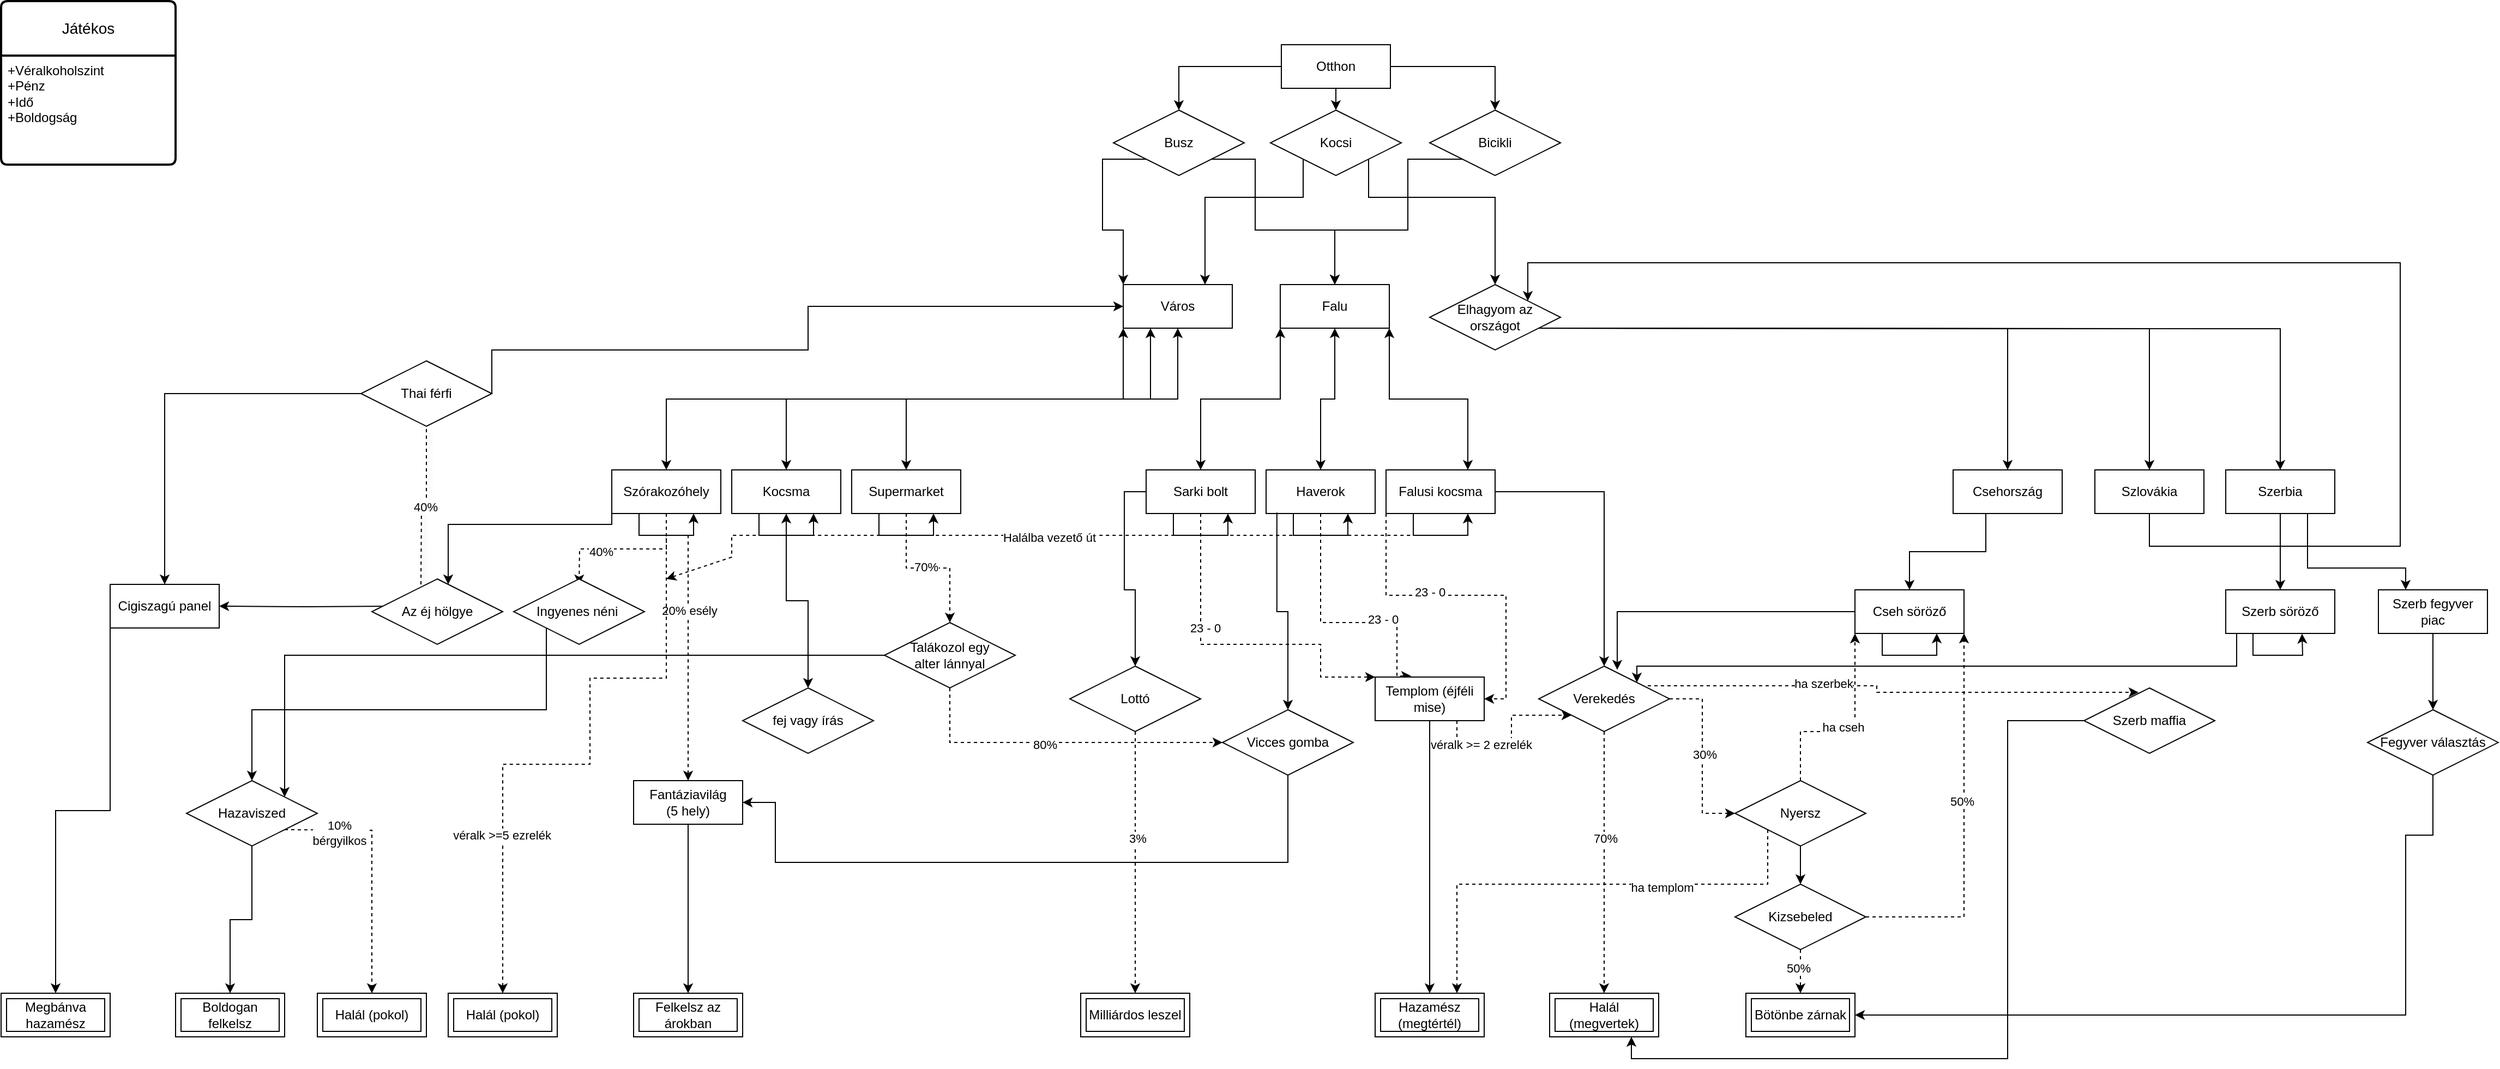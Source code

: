 <mxfile version="22.0.8" type="device">
  <diagram name="1 oldal" id="NKUjbfIIkNCAXG6hOmBV">
    <mxGraphModel dx="2261" dy="790" grid="1" gridSize="10" guides="1" tooltips="1" connect="1" arrows="1" fold="1" page="1" pageScale="1" pageWidth="827" pageHeight="1169" math="0" shadow="0">
      <root>
        <mxCell id="0" />
        <mxCell id="1" parent="0" />
        <mxCell id="3YcAJ76opa_9jH1ES2YX-13" style="edgeStyle=orthogonalEdgeStyle;rounded=0;orthogonalLoop=1;jettySize=auto;html=1;exitX=0;exitY=0.5;exitDx=0;exitDy=0;entryX=0.5;entryY=0;entryDx=0;entryDy=0;" parent="1" source="3YcAJ76opa_9jH1ES2YX-1" target="3YcAJ76opa_9jH1ES2YX-11" edge="1">
          <mxGeometry relative="1" as="geometry" />
        </mxCell>
        <mxCell id="3YcAJ76opa_9jH1ES2YX-14" style="edgeStyle=orthogonalEdgeStyle;rounded=0;orthogonalLoop=1;jettySize=auto;html=1;exitX=0.5;exitY=1;exitDx=0;exitDy=0;entryX=0.5;entryY=0;entryDx=0;entryDy=0;" parent="1" source="3YcAJ76opa_9jH1ES2YX-1" target="3YcAJ76opa_9jH1ES2YX-9" edge="1">
          <mxGeometry relative="1" as="geometry" />
        </mxCell>
        <mxCell id="3YcAJ76opa_9jH1ES2YX-15" style="edgeStyle=orthogonalEdgeStyle;rounded=0;orthogonalLoop=1;jettySize=auto;html=1;exitX=1;exitY=0.5;exitDx=0;exitDy=0;entryX=0.5;entryY=0;entryDx=0;entryDy=0;" parent="1" source="3YcAJ76opa_9jH1ES2YX-1" target="3YcAJ76opa_9jH1ES2YX-12" edge="1">
          <mxGeometry relative="1" as="geometry" />
        </mxCell>
        <mxCell id="3YcAJ76opa_9jH1ES2YX-1" value="Otthon" style="whiteSpace=wrap;html=1;align=center;" parent="1" vertex="1">
          <mxGeometry x="364" y="50" width="100" height="40" as="geometry" />
        </mxCell>
        <mxCell id="3YcAJ76opa_9jH1ES2YX-24" style="edgeStyle=orthogonalEdgeStyle;rounded=0;orthogonalLoop=1;jettySize=auto;html=1;exitX=0;exitY=1;exitDx=0;exitDy=0;entryX=0.5;entryY=0;entryDx=0;entryDy=0;startArrow=classic;startFill=1;" parent="1" source="3YcAJ76opa_9jH1ES2YX-5" target="3YcAJ76opa_9jH1ES2YX-23" edge="1">
          <mxGeometry relative="1" as="geometry" />
        </mxCell>
        <mxCell id="3YcAJ76opa_9jH1ES2YX-27" style="edgeStyle=orthogonalEdgeStyle;rounded=0;orthogonalLoop=1;jettySize=auto;html=1;exitX=0.25;exitY=1;exitDx=0;exitDy=0;entryX=0.5;entryY=0;entryDx=0;entryDy=0;startArrow=classic;startFill=1;" parent="1" source="3YcAJ76opa_9jH1ES2YX-5" target="3YcAJ76opa_9jH1ES2YX-25" edge="1">
          <mxGeometry relative="1" as="geometry" />
        </mxCell>
        <mxCell id="3YcAJ76opa_9jH1ES2YX-29" style="edgeStyle=orthogonalEdgeStyle;rounded=0;orthogonalLoop=1;jettySize=auto;html=1;exitX=0.5;exitY=1;exitDx=0;exitDy=0;entryX=0.5;entryY=0;entryDx=0;entryDy=0;startArrow=classic;startFill=1;" parent="1" source="3YcAJ76opa_9jH1ES2YX-5" target="3YcAJ76opa_9jH1ES2YX-28" edge="1">
          <mxGeometry relative="1" as="geometry" />
        </mxCell>
        <mxCell id="3YcAJ76opa_9jH1ES2YX-5" value="Város" style="whiteSpace=wrap;html=1;align=center;" parent="1" vertex="1">
          <mxGeometry x="219" y="270" width="100" height="40" as="geometry" />
        </mxCell>
        <mxCell id="3YcAJ76opa_9jH1ES2YX-33" style="edgeStyle=orthogonalEdgeStyle;rounded=0;orthogonalLoop=1;jettySize=auto;html=1;exitX=0;exitY=1;exitDx=0;exitDy=0;entryX=0.5;entryY=0;entryDx=0;entryDy=0;startArrow=classic;startFill=1;" parent="1" source="3YcAJ76opa_9jH1ES2YX-6" target="3YcAJ76opa_9jH1ES2YX-32" edge="1">
          <mxGeometry relative="1" as="geometry" />
        </mxCell>
        <mxCell id="3YcAJ76opa_9jH1ES2YX-49" style="edgeStyle=orthogonalEdgeStyle;rounded=0;orthogonalLoop=1;jettySize=auto;html=1;exitX=0.5;exitY=1;exitDx=0;exitDy=0;entryX=0.5;entryY=0;entryDx=0;entryDy=0;startArrow=classic;startFill=1;" parent="1" source="3YcAJ76opa_9jH1ES2YX-6" target="3YcAJ76opa_9jH1ES2YX-34" edge="1">
          <mxGeometry relative="1" as="geometry" />
        </mxCell>
        <mxCell id="3YcAJ76opa_9jH1ES2YX-52" style="edgeStyle=orthogonalEdgeStyle;rounded=0;orthogonalLoop=1;jettySize=auto;html=1;exitX=1;exitY=1;exitDx=0;exitDy=0;entryX=0.75;entryY=0;entryDx=0;entryDy=0;startArrow=classic;startFill=1;" parent="1" source="3YcAJ76opa_9jH1ES2YX-6" target="3YcAJ76opa_9jH1ES2YX-36" edge="1">
          <mxGeometry relative="1" as="geometry" />
        </mxCell>
        <mxCell id="3YcAJ76opa_9jH1ES2YX-6" value="Falu" style="whiteSpace=wrap;html=1;align=center;" parent="1" vertex="1">
          <mxGeometry x="363" y="270" width="100" height="40" as="geometry" />
        </mxCell>
        <mxCell id="3YcAJ76opa_9jH1ES2YX-46" style="edgeStyle=orthogonalEdgeStyle;rounded=0;orthogonalLoop=1;jettySize=auto;html=1;exitX=1;exitY=1;exitDx=0;exitDy=0;entryX=0.5;entryY=0;entryDx=0;entryDy=0;" parent="1" target="3YcAJ76opa_9jH1ES2YX-45" edge="1">
          <mxGeometry relative="1" as="geometry">
            <mxPoint x="610" y="310" as="sourcePoint" />
          </mxGeometry>
        </mxCell>
        <mxCell id="3YcAJ76opa_9jH1ES2YX-47" style="edgeStyle=orthogonalEdgeStyle;rounded=0;orthogonalLoop=1;jettySize=auto;html=1;exitX=0.75;exitY=1;exitDx=0;exitDy=0;entryX=0.5;entryY=0;entryDx=0;entryDy=0;" parent="1" target="3YcAJ76opa_9jH1ES2YX-44" edge="1">
          <mxGeometry relative="1" as="geometry">
            <mxPoint x="585" y="310" as="sourcePoint" />
          </mxGeometry>
        </mxCell>
        <mxCell id="3YcAJ76opa_9jH1ES2YX-48" style="edgeStyle=orthogonalEdgeStyle;rounded=0;orthogonalLoop=1;jettySize=auto;html=1;exitX=0.5;exitY=1;exitDx=0;exitDy=0;entryX=0.5;entryY=0;entryDx=0;entryDy=0;" parent="1" target="3YcAJ76opa_9jH1ES2YX-43" edge="1">
          <mxGeometry relative="1" as="geometry">
            <mxPoint x="560" y="310" as="sourcePoint" />
          </mxGeometry>
        </mxCell>
        <mxCell id="3YcAJ76opa_9jH1ES2YX-17" style="edgeStyle=orthogonalEdgeStyle;rounded=0;orthogonalLoop=1;jettySize=auto;html=1;exitX=1;exitY=1;exitDx=0;exitDy=0;entryX=0.5;entryY=0;entryDx=0;entryDy=0;" parent="1" source="3YcAJ76opa_9jH1ES2YX-9" edge="1">
          <mxGeometry relative="1" as="geometry">
            <mxPoint x="560" y="270" as="targetPoint" />
            <Array as="points">
              <mxPoint x="444" y="190" />
              <mxPoint x="560" y="190" />
            </Array>
          </mxGeometry>
        </mxCell>
        <mxCell id="3YcAJ76opa_9jH1ES2YX-21" style="edgeStyle=orthogonalEdgeStyle;rounded=0;orthogonalLoop=1;jettySize=auto;html=1;exitX=0;exitY=1;exitDx=0;exitDy=0;entryX=0.75;entryY=0;entryDx=0;entryDy=0;" parent="1" source="3YcAJ76opa_9jH1ES2YX-9" target="3YcAJ76opa_9jH1ES2YX-5" edge="1">
          <mxGeometry relative="1" as="geometry">
            <Array as="points">
              <mxPoint x="384" y="190" />
              <mxPoint x="294" y="190" />
            </Array>
          </mxGeometry>
        </mxCell>
        <mxCell id="3YcAJ76opa_9jH1ES2YX-9" value="Kocsi" style="shape=rhombus;perimeter=rhombusPerimeter;whiteSpace=wrap;html=1;align=center;" parent="1" vertex="1">
          <mxGeometry x="354" y="110" width="120" height="60" as="geometry" />
        </mxCell>
        <mxCell id="3YcAJ76opa_9jH1ES2YX-19" style="edgeStyle=orthogonalEdgeStyle;rounded=0;orthogonalLoop=1;jettySize=auto;html=1;exitX=1;exitY=1;exitDx=0;exitDy=0;entryX=0.5;entryY=0;entryDx=0;entryDy=0;" parent="1" source="3YcAJ76opa_9jH1ES2YX-11" target="3YcAJ76opa_9jH1ES2YX-6" edge="1">
          <mxGeometry relative="1" as="geometry">
            <Array as="points">
              <mxPoint x="340" y="155" />
              <mxPoint x="340" y="220" />
              <mxPoint x="413" y="220" />
            </Array>
          </mxGeometry>
        </mxCell>
        <mxCell id="3YcAJ76opa_9jH1ES2YX-22" style="edgeStyle=orthogonalEdgeStyle;rounded=0;orthogonalLoop=1;jettySize=auto;html=1;exitX=0;exitY=1;exitDx=0;exitDy=0;entryX=0;entryY=0;entryDx=0;entryDy=0;" parent="1" source="3YcAJ76opa_9jH1ES2YX-11" target="3YcAJ76opa_9jH1ES2YX-5" edge="1">
          <mxGeometry relative="1" as="geometry">
            <Array as="points">
              <mxPoint x="200" y="155" />
              <mxPoint x="200" y="220" />
              <mxPoint x="219" y="220" />
            </Array>
          </mxGeometry>
        </mxCell>
        <mxCell id="3YcAJ76opa_9jH1ES2YX-11" value="Busz" style="shape=rhombus;perimeter=rhombusPerimeter;whiteSpace=wrap;html=1;align=center;" parent="1" vertex="1">
          <mxGeometry x="210" y="110" width="120" height="60" as="geometry" />
        </mxCell>
        <mxCell id="3YcAJ76opa_9jH1ES2YX-20" style="edgeStyle=orthogonalEdgeStyle;rounded=0;orthogonalLoop=1;jettySize=auto;html=1;exitX=0;exitY=1;exitDx=0;exitDy=0;entryX=0.5;entryY=0;entryDx=0;entryDy=0;" parent="1" source="3YcAJ76opa_9jH1ES2YX-12" target="3YcAJ76opa_9jH1ES2YX-6" edge="1">
          <mxGeometry relative="1" as="geometry">
            <Array as="points">
              <mxPoint x="480" y="155" />
              <mxPoint x="480" y="220" />
              <mxPoint x="413" y="220" />
            </Array>
          </mxGeometry>
        </mxCell>
        <mxCell id="3YcAJ76opa_9jH1ES2YX-12" value="Bicikli" style="shape=rhombus;perimeter=rhombusPerimeter;whiteSpace=wrap;html=1;align=center;" parent="1" vertex="1">
          <mxGeometry x="500" y="110" width="120" height="60" as="geometry" />
        </mxCell>
        <mxCell id="3YcAJ76opa_9jH1ES2YX-58" style="edgeStyle=orthogonalEdgeStyle;rounded=0;orthogonalLoop=1;jettySize=auto;html=1;exitX=0;exitY=1;exitDx=0;exitDy=0;entryX=0.5;entryY=0;entryDx=0;entryDy=0;" parent="1" source="3YcAJ76opa_9jH1ES2YX-23" edge="1">
          <mxGeometry relative="1" as="geometry">
            <mxPoint x="-400" y="545" as="targetPoint" />
            <Array as="points">
              <mxPoint x="-250" y="490" />
              <mxPoint x="-400" y="490" />
            </Array>
          </mxGeometry>
        </mxCell>
        <mxCell id="3YcAJ76opa_9jH1ES2YX-59" style="edgeStyle=orthogonalEdgeStyle;rounded=0;orthogonalLoop=1;jettySize=auto;html=1;exitX=0.5;exitY=1;exitDx=0;exitDy=0;entryX=0.5;entryY=0;entryDx=0;entryDy=0;dashed=1;" parent="1" source="3YcAJ76opa_9jH1ES2YX-23" edge="1">
          <mxGeometry relative="1" as="geometry">
            <mxPoint x="-280.0" y="545" as="targetPoint" />
          </mxGeometry>
        </mxCell>
        <mxCell id="3YcAJ76opa_9jH1ES2YX-119" value="40%" style="edgeLabel;html=1;align=center;verticalAlign=middle;resizable=0;points=[];" parent="3YcAJ76opa_9jH1ES2YX-59" vertex="1" connectable="0">
          <mxGeometry x="0.287" y="2" relative="1" as="geometry">
            <mxPoint as="offset" />
          </mxGeometry>
        </mxCell>
        <mxCell id="3YcAJ76opa_9jH1ES2YX-23" value="Szórakozóhely" style="whiteSpace=wrap;html=1;align=center;gradientColor=none;perimeterSpacing=0;glass=0;" parent="1" vertex="1">
          <mxGeometry x="-250" y="440" width="100" height="40" as="geometry" />
        </mxCell>
        <mxCell id="3YcAJ76opa_9jH1ES2YX-137" style="edgeStyle=orthogonalEdgeStyle;rounded=0;orthogonalLoop=1;jettySize=auto;html=1;exitX=0.5;exitY=1;exitDx=0;exitDy=0;entryX=0.5;entryY=0;entryDx=0;entryDy=0;startArrow=classic;startFill=1;" parent="1" source="3YcAJ76opa_9jH1ES2YX-25" target="3YcAJ76opa_9jH1ES2YX-136" edge="1">
          <mxGeometry relative="1" as="geometry" />
        </mxCell>
        <mxCell id="3YcAJ76opa_9jH1ES2YX-25" value="Kocsma" style="whiteSpace=wrap;html=1;align=center;" parent="1" vertex="1">
          <mxGeometry x="-140" y="440" width="100" height="40" as="geometry" />
        </mxCell>
        <mxCell id="3YcAJ76opa_9jH1ES2YX-132" style="edgeStyle=orthogonalEdgeStyle;rounded=0;orthogonalLoop=1;jettySize=auto;html=1;exitX=0.5;exitY=1;exitDx=0;exitDy=0;entryX=0.5;entryY=0;entryDx=0;entryDy=0;dashed=1;" parent="1" source="3YcAJ76opa_9jH1ES2YX-28" target="3YcAJ76opa_9jH1ES2YX-130" edge="1">
          <mxGeometry relative="1" as="geometry" />
        </mxCell>
        <mxCell id="3YcAJ76opa_9jH1ES2YX-133" value="70%" style="edgeLabel;html=1;align=center;verticalAlign=middle;resizable=0;points=[];" parent="3YcAJ76opa_9jH1ES2YX-132" vertex="1" connectable="0">
          <mxGeometry x="-0.036" y="1" relative="1" as="geometry">
            <mxPoint as="offset" />
          </mxGeometry>
        </mxCell>
        <mxCell id="3YcAJ76opa_9jH1ES2YX-28" value="Supermarket" style="whiteSpace=wrap;html=1;align=center;" parent="1" vertex="1">
          <mxGeometry x="-30" y="440" width="100" height="40" as="geometry" />
        </mxCell>
        <mxCell id="3YcAJ76opa_9jH1ES2YX-82" style="edgeStyle=orthogonalEdgeStyle;rounded=0;orthogonalLoop=1;jettySize=auto;html=1;exitX=0.5;exitY=1;exitDx=0;exitDy=0;entryX=0;entryY=0;entryDx=0;entryDy=0;dashed=1;" parent="1" source="3YcAJ76opa_9jH1ES2YX-32" target="3YcAJ76opa_9jH1ES2YX-81" edge="1">
          <mxGeometry relative="1" as="geometry">
            <Array as="points">
              <mxPoint x="290" y="600" />
              <mxPoint x="400" y="600" />
            </Array>
          </mxGeometry>
        </mxCell>
        <mxCell id="3YcAJ76opa_9jH1ES2YX-85" value="23 - 0" style="edgeLabel;html=1;align=center;verticalAlign=middle;resizable=0;points=[];" parent="3YcAJ76opa_9jH1ES2YX-82" vertex="1" connectable="0">
          <mxGeometry x="-0.321" y="4" relative="1" as="geometry">
            <mxPoint as="offset" />
          </mxGeometry>
        </mxCell>
        <mxCell id="3YcAJ76opa_9jH1ES2YX-141" style="edgeStyle=orthogonalEdgeStyle;rounded=0;orthogonalLoop=1;jettySize=auto;html=1;entryX=0.5;entryY=0;entryDx=0;entryDy=0;" parent="1" source="3YcAJ76opa_9jH1ES2YX-32" target="3YcAJ76opa_9jH1ES2YX-140" edge="1">
          <mxGeometry relative="1" as="geometry">
            <mxPoint x="230" y="640" as="targetPoint" />
            <Array as="points">
              <mxPoint x="220" y="460" />
              <mxPoint x="220" y="550" />
              <mxPoint x="230" y="550" />
            </Array>
          </mxGeometry>
        </mxCell>
        <mxCell id="3YcAJ76opa_9jH1ES2YX-32" value="Sarki bolt" style="whiteSpace=wrap;html=1;align=center;" parent="1" vertex="1">
          <mxGeometry x="240" y="440" width="100" height="40" as="geometry" />
        </mxCell>
        <mxCell id="3YcAJ76opa_9jH1ES2YX-83" style="edgeStyle=orthogonalEdgeStyle;rounded=0;orthogonalLoop=1;jettySize=auto;html=1;exitX=0.5;exitY=1;exitDx=0;exitDy=0;entryX=0.33;entryY=-0.025;entryDx=0;entryDy=0;dashed=1;entryPerimeter=0;" parent="1" source="3YcAJ76opa_9jH1ES2YX-34" target="3YcAJ76opa_9jH1ES2YX-81" edge="1">
          <mxGeometry relative="1" as="geometry">
            <Array as="points">
              <mxPoint x="400" y="580" />
              <mxPoint x="470" y="580" />
              <mxPoint x="470" y="629" />
            </Array>
          </mxGeometry>
        </mxCell>
        <mxCell id="3YcAJ76opa_9jH1ES2YX-86" value="23 - 0" style="edgeLabel;html=1;align=center;verticalAlign=middle;resizable=0;points=[];" parent="3YcAJ76opa_9jH1ES2YX-83" vertex="1" connectable="0">
          <mxGeometry x="0.354" y="3" relative="1" as="geometry">
            <mxPoint as="offset" />
          </mxGeometry>
        </mxCell>
        <mxCell id="3YcAJ76opa_9jH1ES2YX-34" value="Haverok" style="whiteSpace=wrap;html=1;align=center;" parent="1" vertex="1">
          <mxGeometry x="350" y="440" width="100" height="40" as="geometry" />
        </mxCell>
        <mxCell id="3YcAJ76opa_9jH1ES2YX-84" style="edgeStyle=orthogonalEdgeStyle;rounded=0;orthogonalLoop=1;jettySize=auto;html=1;exitX=0;exitY=1;exitDx=0;exitDy=0;entryX=1;entryY=0.5;entryDx=0;entryDy=0;dashed=1;" parent="1" source="3YcAJ76opa_9jH1ES2YX-36" target="3YcAJ76opa_9jH1ES2YX-81" edge="1">
          <mxGeometry relative="1" as="geometry" />
        </mxCell>
        <mxCell id="3YcAJ76opa_9jH1ES2YX-87" value="23 - 0" style="edgeLabel;html=1;align=center;verticalAlign=middle;resizable=0;points=[];" parent="3YcAJ76opa_9jH1ES2YX-84" vertex="1" connectable="0">
          <mxGeometry x="-0.234" y="3" relative="1" as="geometry">
            <mxPoint as="offset" />
          </mxGeometry>
        </mxCell>
        <mxCell id="3YcAJ76opa_9jH1ES2YX-146" style="edgeStyle=orthogonalEdgeStyle;rounded=0;orthogonalLoop=1;jettySize=auto;html=1;exitX=1;exitY=0.5;exitDx=0;exitDy=0;entryX=0.5;entryY=0;entryDx=0;entryDy=0;" parent="1" source="3YcAJ76opa_9jH1ES2YX-36" target="3YcAJ76opa_9jH1ES2YX-145" edge="1">
          <mxGeometry relative="1" as="geometry" />
        </mxCell>
        <mxCell id="3YcAJ76opa_9jH1ES2YX-36" value="Falusi kocsma" style="whiteSpace=wrap;html=1;align=center;" parent="1" vertex="1">
          <mxGeometry x="460" y="440" width="100" height="40" as="geometry" />
        </mxCell>
        <mxCell id="3YcAJ76opa_9jH1ES2YX-164" style="edgeStyle=orthogonalEdgeStyle;rounded=0;orthogonalLoop=1;jettySize=auto;html=1;entryX=0.5;entryY=0;entryDx=0;entryDy=0;startArrow=none;startFill=0;" parent="1" source="3YcAJ76opa_9jH1ES2YX-43" target="3YcAJ76opa_9jH1ES2YX-162" edge="1">
          <mxGeometry relative="1" as="geometry">
            <Array as="points">
              <mxPoint x="1010" y="515" />
              <mxPoint x="940" y="515" />
            </Array>
          </mxGeometry>
        </mxCell>
        <mxCell id="3YcAJ76opa_9jH1ES2YX-43" value="Csehország" style="whiteSpace=wrap;html=1;align=center;" parent="1" vertex="1">
          <mxGeometry x="980" y="440" width="100" height="40" as="geometry" />
        </mxCell>
        <mxCell id="cASwnKAZ-W6fKyCNoYo4-20" style="edgeStyle=orthogonalEdgeStyle;rounded=0;orthogonalLoop=1;jettySize=auto;html=1;entryX=1;entryY=0;entryDx=0;entryDy=0;exitX=0.5;exitY=1;exitDx=0;exitDy=0;" parent="1" source="3YcAJ76opa_9jH1ES2YX-44" target="3YcAJ76opa_9jH1ES2YX-159" edge="1">
          <mxGeometry relative="1" as="geometry">
            <Array as="points">
              <mxPoint x="1160" y="510" />
              <mxPoint x="1390" y="510" />
              <mxPoint x="1390" y="250" />
              <mxPoint x="590" y="250" />
            </Array>
          </mxGeometry>
        </mxCell>
        <mxCell id="3YcAJ76opa_9jH1ES2YX-44" value="Szlovákia" style="whiteSpace=wrap;html=1;align=center;" parent="1" vertex="1">
          <mxGeometry x="1110" y="440" width="100" height="40" as="geometry" />
        </mxCell>
        <mxCell id="cASwnKAZ-W6fKyCNoYo4-22" style="edgeStyle=orthogonalEdgeStyle;rounded=0;orthogonalLoop=1;jettySize=auto;html=1;entryX=0.5;entryY=0;entryDx=0;entryDy=0;" parent="1" source="3YcAJ76opa_9jH1ES2YX-45" target="cASwnKAZ-W6fKyCNoYo4-21" edge="1">
          <mxGeometry relative="1" as="geometry" />
        </mxCell>
        <mxCell id="cASwnKAZ-W6fKyCNoYo4-32" style="edgeStyle=orthogonalEdgeStyle;rounded=0;orthogonalLoop=1;jettySize=auto;html=1;exitX=0.75;exitY=1;exitDx=0;exitDy=0;entryX=0.25;entryY=0;entryDx=0;entryDy=0;" parent="1" source="3YcAJ76opa_9jH1ES2YX-45" target="cASwnKAZ-W6fKyCNoYo4-30" edge="1">
          <mxGeometry relative="1" as="geometry">
            <Array as="points">
              <mxPoint x="1305" y="530" />
              <mxPoint x="1395" y="530" />
            </Array>
          </mxGeometry>
        </mxCell>
        <mxCell id="3YcAJ76opa_9jH1ES2YX-45" value="Szerbia" style="whiteSpace=wrap;html=1;align=center;" parent="1" vertex="1">
          <mxGeometry x="1230" y="440" width="100" height="40" as="geometry" />
        </mxCell>
        <mxCell id="3YcAJ76opa_9jH1ES2YX-99" style="edgeStyle=orthogonalEdgeStyle;rounded=0;orthogonalLoop=1;jettySize=auto;html=1;exitX=0;exitY=0.5;exitDx=0;exitDy=0;entryX=1;entryY=0.5;entryDx=0;entryDy=0;" parent="1" target="3YcAJ76opa_9jH1ES2YX-98" edge="1">
          <mxGeometry relative="1" as="geometry">
            <mxPoint x="-450.0" y="565" as="sourcePoint" />
          </mxGeometry>
        </mxCell>
        <mxCell id="3YcAJ76opa_9jH1ES2YX-104" style="edgeStyle=orthogonalEdgeStyle;rounded=0;orthogonalLoop=1;jettySize=auto;html=1;exitX=0.25;exitY=0;exitDx=0;exitDy=0;endArrow=none;endFill=0;shadow=1;dashed=1;entryX=0.5;entryY=1;entryDx=0;entryDy=0;" parent="1" target="3YcAJ76opa_9jH1ES2YX-109" edge="1">
          <mxGeometry relative="1" as="geometry">
            <mxPoint x="-422.0" y="402" as="targetPoint" />
            <mxPoint x="-425.0" y="545" as="sourcePoint" />
          </mxGeometry>
        </mxCell>
        <mxCell id="3YcAJ76opa_9jH1ES2YX-105" value="40%" style="edgeLabel;html=1;align=center;verticalAlign=middle;resizable=0;points=[];" parent="3YcAJ76opa_9jH1ES2YX-104" vertex="1" connectable="0">
          <mxGeometry x="-0.018" y="-2" relative="1" as="geometry">
            <mxPoint x="2" y="-1" as="offset" />
          </mxGeometry>
        </mxCell>
        <mxCell id="3YcAJ76opa_9jH1ES2YX-116" style="edgeStyle=orthogonalEdgeStyle;rounded=0;orthogonalLoop=1;jettySize=auto;html=1;exitX=0;exitY=1;exitDx=0;exitDy=0;entryX=0.5;entryY=0;entryDx=0;entryDy=0;" parent="1" source="3YcAJ76opa_9jH1ES2YX-161" target="3YcAJ76opa_9jH1ES2YX-115" edge="1">
          <mxGeometry relative="1" as="geometry">
            <mxPoint x="-280.0" y="585" as="sourcePoint" />
            <Array as="points">
              <mxPoint x="-310" y="660" />
              <mxPoint x="-580" y="660" />
            </Array>
          </mxGeometry>
        </mxCell>
        <mxCell id="3YcAJ76opa_9jH1ES2YX-63" style="edgeStyle=orthogonalEdgeStyle;rounded=0;orthogonalLoop=1;jettySize=auto;html=1;exitX=0.25;exitY=1;exitDx=0;exitDy=0;entryX=0.75;entryY=1;entryDx=0;entryDy=0;" parent="1" source="3YcAJ76opa_9jH1ES2YX-23" target="3YcAJ76opa_9jH1ES2YX-23" edge="1">
          <mxGeometry relative="1" as="geometry">
            <Array as="points">
              <mxPoint x="-225" y="500" />
              <mxPoint x="-175" y="500" />
            </Array>
          </mxGeometry>
        </mxCell>
        <mxCell id="3YcAJ76opa_9jH1ES2YX-64" style="edgeStyle=orthogonalEdgeStyle;rounded=0;orthogonalLoop=1;jettySize=auto;html=1;exitX=0.25;exitY=1;exitDx=0;exitDy=0;entryX=0.75;entryY=1;entryDx=0;entryDy=0;" parent="1" source="3YcAJ76opa_9jH1ES2YX-25" target="3YcAJ76opa_9jH1ES2YX-25" edge="1">
          <mxGeometry relative="1" as="geometry" />
        </mxCell>
        <mxCell id="3YcAJ76opa_9jH1ES2YX-65" style="edgeStyle=orthogonalEdgeStyle;rounded=0;orthogonalLoop=1;jettySize=auto;html=1;exitX=0.25;exitY=1;exitDx=0;exitDy=0;entryX=0.75;entryY=1;entryDx=0;entryDy=0;" parent="1" source="3YcAJ76opa_9jH1ES2YX-28" target="3YcAJ76opa_9jH1ES2YX-28" edge="1">
          <mxGeometry relative="1" as="geometry" />
        </mxCell>
        <mxCell id="3YcAJ76opa_9jH1ES2YX-66" style="edgeStyle=orthogonalEdgeStyle;rounded=0;orthogonalLoop=1;jettySize=auto;html=1;exitX=0.25;exitY=1;exitDx=0;exitDy=0;entryX=0.75;entryY=1;entryDx=0;entryDy=0;" parent="1" source="3YcAJ76opa_9jH1ES2YX-32" target="3YcAJ76opa_9jH1ES2YX-32" edge="1">
          <mxGeometry relative="1" as="geometry" />
        </mxCell>
        <mxCell id="3YcAJ76opa_9jH1ES2YX-67" style="edgeStyle=orthogonalEdgeStyle;rounded=0;orthogonalLoop=1;jettySize=auto;html=1;exitX=0.25;exitY=1;exitDx=0;exitDy=0;entryX=0.75;entryY=1;entryDx=0;entryDy=0;" parent="1" source="3YcAJ76opa_9jH1ES2YX-34" target="3YcAJ76opa_9jH1ES2YX-34" edge="1">
          <mxGeometry relative="1" as="geometry" />
        </mxCell>
        <mxCell id="3YcAJ76opa_9jH1ES2YX-68" style="edgeStyle=orthogonalEdgeStyle;rounded=0;orthogonalLoop=1;jettySize=auto;html=1;exitX=0.25;exitY=1;exitDx=0;exitDy=0;entryX=0.75;entryY=1;entryDx=0;entryDy=0;" parent="1" source="3YcAJ76opa_9jH1ES2YX-36" target="3YcAJ76opa_9jH1ES2YX-36" edge="1">
          <mxGeometry relative="1" as="geometry" />
        </mxCell>
        <mxCell id="3YcAJ76opa_9jH1ES2YX-72" style="edgeStyle=orthogonalEdgeStyle;rounded=0;orthogonalLoop=1;jettySize=auto;html=1;exitX=0.5;exitY=1;exitDx=0;exitDy=0;entryX=0.5;entryY=0;entryDx=0;entryDy=0;" parent="1" source="3YcAJ76opa_9jH1ES2YX-71" target="3YcAJ76opa_9jH1ES2YX-90" edge="1">
          <mxGeometry relative="1" as="geometry">
            <mxPoint x="-180.0" y="920" as="targetPoint" />
          </mxGeometry>
        </mxCell>
        <mxCell id="3YcAJ76opa_9jH1ES2YX-75" style="edgeStyle=orthogonalEdgeStyle;rounded=0;orthogonalLoop=1;jettySize=auto;html=1;startArrow=classic;startFill=1;endArrow=none;endFill=0;dashed=1;" parent="1" source="3YcAJ76opa_9jH1ES2YX-71" edge="1">
          <mxGeometry relative="1" as="geometry">
            <mxPoint x="-180.0" y="500" as="targetPoint" />
          </mxGeometry>
        </mxCell>
        <mxCell id="3YcAJ76opa_9jH1ES2YX-76" value="20% esély" style="edgeLabel;html=1;align=center;verticalAlign=middle;resizable=0;points=[];" parent="3YcAJ76opa_9jH1ES2YX-75" vertex="1" connectable="0">
          <mxGeometry x="0.391" relative="1" as="geometry">
            <mxPoint as="offset" />
          </mxGeometry>
        </mxCell>
        <mxCell id="3YcAJ76opa_9jH1ES2YX-71" value="Fantáziavilág &lt;br&gt;(5 hely)" style="whiteSpace=wrap;html=1;align=center;" parent="1" vertex="1">
          <mxGeometry x="-230" y="725" width="100" height="40" as="geometry" />
        </mxCell>
        <mxCell id="3YcAJ76opa_9jH1ES2YX-78" style="edgeStyle=orthogonalEdgeStyle;rounded=0;orthogonalLoop=1;jettySize=auto;html=1;endArrow=none;endFill=0;startArrow=classic;startFill=1;dashed=1;exitX=0.5;exitY=0;exitDx=0;exitDy=0;" parent="1" source="3YcAJ76opa_9jH1ES2YX-91" edge="1">
          <mxGeometry relative="1" as="geometry">
            <mxPoint x="-220.0" y="500" as="targetPoint" />
            <mxPoint x="-430" y="760" as="sourcePoint" />
            <Array as="points">
              <mxPoint x="-350" y="710" />
              <mxPoint x="-270" y="710" />
              <mxPoint x="-270" y="631" />
              <mxPoint x="-200" y="631" />
              <mxPoint x="-200" y="500" />
            </Array>
          </mxGeometry>
        </mxCell>
        <mxCell id="3YcAJ76opa_9jH1ES2YX-79" value="véralk &amp;gt;=5 ezrelék&lt;br&gt;" style="edgeLabel;html=1;align=center;verticalAlign=middle;resizable=0;points=[];" parent="3YcAJ76opa_9jH1ES2YX-78" vertex="1" connectable="0">
          <mxGeometry x="-0.508" y="1" relative="1" as="geometry">
            <mxPoint as="offset" />
          </mxGeometry>
        </mxCell>
        <mxCell id="3YcAJ76opa_9jH1ES2YX-80" value="" style="endArrow=none;html=1;rounded=0;dashed=1;endFill=0;startArrow=classic;startFill=1;" parent="1" edge="1">
          <mxGeometry relative="1" as="geometry">
            <mxPoint x="-200" y="540" as="sourcePoint" />
            <mxPoint x="530" y="500" as="targetPoint" />
            <Array as="points">
              <mxPoint x="-140" y="520" />
              <mxPoint x="-140" y="500" />
            </Array>
          </mxGeometry>
        </mxCell>
        <mxCell id="3YcAJ76opa_9jH1ES2YX-88" value="Halálba vezető út" style="edgeLabel;html=1;align=center;verticalAlign=middle;resizable=0;points=[];" parent="3YcAJ76opa_9jH1ES2YX-80" vertex="1" connectable="0">
          <mxGeometry x="-0.007" y="-2" relative="1" as="geometry">
            <mxPoint as="offset" />
          </mxGeometry>
        </mxCell>
        <mxCell id="3YcAJ76opa_9jH1ES2YX-94" style="edgeStyle=orthogonalEdgeStyle;rounded=0;orthogonalLoop=1;jettySize=auto;html=1;exitX=0.5;exitY=1;exitDx=0;exitDy=0;entryX=0.5;entryY=0;entryDx=0;entryDy=0;" parent="1" source="3YcAJ76opa_9jH1ES2YX-81" target="3YcAJ76opa_9jH1ES2YX-93" edge="1">
          <mxGeometry relative="1" as="geometry" />
        </mxCell>
        <mxCell id="3YcAJ76opa_9jH1ES2YX-150" style="edgeStyle=orthogonalEdgeStyle;rounded=0;orthogonalLoop=1;jettySize=auto;html=1;exitX=0.75;exitY=1;exitDx=0;exitDy=0;entryX=0;entryY=1;entryDx=0;entryDy=0;dashed=1;" parent="1" source="3YcAJ76opa_9jH1ES2YX-81" target="3YcAJ76opa_9jH1ES2YX-145" edge="1">
          <mxGeometry relative="1" as="geometry" />
        </mxCell>
        <mxCell id="3YcAJ76opa_9jH1ES2YX-152" value="véralk &amp;gt;= 2 ezrelék" style="edgeLabel;html=1;align=center;verticalAlign=middle;resizable=0;points=[];" parent="3YcAJ76opa_9jH1ES2YX-150" vertex="1" connectable="0">
          <mxGeometry x="-0.439" y="-2" relative="1" as="geometry">
            <mxPoint as="offset" />
          </mxGeometry>
        </mxCell>
        <mxCell id="3YcAJ76opa_9jH1ES2YX-81" value="Templom (éjféli mise)" style="whiteSpace=wrap;html=1;align=center;" parent="1" vertex="1">
          <mxGeometry x="450" y="630" width="100" height="40" as="geometry" />
        </mxCell>
        <mxCell id="3YcAJ76opa_9jH1ES2YX-90" value="Felkelsz az árokban" style="shape=ext;margin=3;double=1;whiteSpace=wrap;html=1;align=center;" parent="1" vertex="1">
          <mxGeometry x="-230" y="920" width="100" height="40" as="geometry" />
        </mxCell>
        <mxCell id="3YcAJ76opa_9jH1ES2YX-91" value="Halál (pokol)" style="shape=ext;margin=3;double=1;whiteSpace=wrap;html=1;align=center;" parent="1" vertex="1">
          <mxGeometry x="-400" y="920" width="100" height="40" as="geometry" />
        </mxCell>
        <mxCell id="3YcAJ76opa_9jH1ES2YX-93" value="Hazamész (megtértél)" style="shape=ext;margin=3;double=1;whiteSpace=wrap;html=1;align=center;" parent="1" vertex="1">
          <mxGeometry x="450" y="920" width="100" height="40" as="geometry" />
        </mxCell>
        <mxCell id="3YcAJ76opa_9jH1ES2YX-112" style="edgeStyle=orthogonalEdgeStyle;rounded=0;orthogonalLoop=1;jettySize=auto;html=1;exitX=0;exitY=1;exitDx=0;exitDy=0;entryX=0.5;entryY=0;entryDx=0;entryDy=0;" parent="1" source="3YcAJ76opa_9jH1ES2YX-98" target="3YcAJ76opa_9jH1ES2YX-111" edge="1">
          <mxGeometry relative="1" as="geometry" />
        </mxCell>
        <mxCell id="3YcAJ76opa_9jH1ES2YX-98" value="Cigiszagú panel" style="whiteSpace=wrap;html=1;align=center;" parent="1" vertex="1">
          <mxGeometry x="-710" y="545" width="100" height="40" as="geometry" />
        </mxCell>
        <mxCell id="3YcAJ76opa_9jH1ES2YX-108" style="edgeStyle=orthogonalEdgeStyle;rounded=0;orthogonalLoop=1;jettySize=auto;html=1;entryX=0.5;entryY=0;entryDx=0;entryDy=0;exitX=0;exitY=0.5;exitDx=0;exitDy=0;" parent="1" source="3YcAJ76opa_9jH1ES2YX-109" target="3YcAJ76opa_9jH1ES2YX-98" edge="1">
          <mxGeometry relative="1" as="geometry">
            <mxPoint x="-480" y="380" as="sourcePoint" />
          </mxGeometry>
        </mxCell>
        <mxCell id="3YcAJ76opa_9jH1ES2YX-110" style="edgeStyle=orthogonalEdgeStyle;rounded=0;orthogonalLoop=1;jettySize=auto;html=1;exitX=1;exitY=0.5;exitDx=0;exitDy=0;entryX=0;entryY=0.5;entryDx=0;entryDy=0;" parent="1" source="3YcAJ76opa_9jH1ES2YX-109" target="3YcAJ76opa_9jH1ES2YX-5" edge="1">
          <mxGeometry relative="1" as="geometry">
            <Array as="points">
              <mxPoint x="-360" y="330" />
              <mxPoint x="-70" y="330" />
              <mxPoint x="-70" y="290" />
            </Array>
          </mxGeometry>
        </mxCell>
        <mxCell id="3YcAJ76opa_9jH1ES2YX-109" value="Thai férfi" style="shape=rhombus;perimeter=rhombusPerimeter;whiteSpace=wrap;html=1;align=center;" parent="1" vertex="1">
          <mxGeometry x="-480" y="340" width="120" height="60" as="geometry" />
        </mxCell>
        <mxCell id="3YcAJ76opa_9jH1ES2YX-111" value="Megbánva hazamész" style="shape=ext;margin=3;double=1;whiteSpace=wrap;html=1;align=center;" parent="1" vertex="1">
          <mxGeometry x="-810" y="920" width="100" height="40" as="geometry" />
        </mxCell>
        <mxCell id="3YcAJ76opa_9jH1ES2YX-118" style="edgeStyle=orthogonalEdgeStyle;rounded=0;orthogonalLoop=1;jettySize=auto;html=1;exitX=0.5;exitY=1;exitDx=0;exitDy=0;entryX=0.5;entryY=0;entryDx=0;entryDy=0;" parent="1" source="3YcAJ76opa_9jH1ES2YX-115" target="3YcAJ76opa_9jH1ES2YX-117" edge="1">
          <mxGeometry relative="1" as="geometry" />
        </mxCell>
        <mxCell id="3YcAJ76opa_9jH1ES2YX-115" value="Hazaviszed" style="shape=rhombus;perimeter=rhombusPerimeter;whiteSpace=wrap;html=1;align=center;" parent="1" vertex="1">
          <mxGeometry x="-640" y="725" width="120" height="60" as="geometry" />
        </mxCell>
        <mxCell id="3YcAJ76opa_9jH1ES2YX-117" value="Boldogan felkelsz" style="shape=ext;margin=3;double=1;whiteSpace=wrap;html=1;align=center;" parent="1" vertex="1">
          <mxGeometry x="-650" y="920" width="100" height="40" as="geometry" />
        </mxCell>
        <mxCell id="3YcAJ76opa_9jH1ES2YX-123" value="Halál (pokol)" style="shape=ext;margin=3;double=1;whiteSpace=wrap;html=1;align=center;" parent="1" vertex="1">
          <mxGeometry x="-520" y="920" width="100" height="40" as="geometry" />
        </mxCell>
        <mxCell id="3YcAJ76opa_9jH1ES2YX-124" style="edgeStyle=orthogonalEdgeStyle;rounded=0;orthogonalLoop=1;jettySize=auto;html=1;exitX=1;exitY=1;exitDx=0;exitDy=0;entryX=0.5;entryY=0;entryDx=0;entryDy=0;dashed=1;" parent="1" target="3YcAJ76opa_9jH1ES2YX-123" edge="1">
          <mxGeometry relative="1" as="geometry">
            <mxPoint x="-550" y="770" as="sourcePoint" />
            <mxPoint x="-455" y="920" as="targetPoint" />
          </mxGeometry>
        </mxCell>
        <mxCell id="3YcAJ76opa_9jH1ES2YX-125" value="10%&lt;br&gt;bérgyilkos" style="edgeLabel;html=1;align=center;verticalAlign=middle;resizable=0;points=[];" parent="3YcAJ76opa_9jH1ES2YX-124" vertex="1" connectable="0">
          <mxGeometry x="-0.567" y="-2" relative="1" as="geometry">
            <mxPoint as="offset" />
          </mxGeometry>
        </mxCell>
        <mxCell id="3YcAJ76opa_9jH1ES2YX-134" style="edgeStyle=orthogonalEdgeStyle;rounded=0;orthogonalLoop=1;jettySize=auto;html=1;exitX=0;exitY=0.5;exitDx=0;exitDy=0;entryX=1;entryY=0;entryDx=0;entryDy=0;" parent="1" source="3YcAJ76opa_9jH1ES2YX-130" target="3YcAJ76opa_9jH1ES2YX-115" edge="1">
          <mxGeometry relative="1" as="geometry" />
        </mxCell>
        <mxCell id="3YcAJ76opa_9jH1ES2YX-130" value="Talákozol egy&lt;br&gt;alter lánnyal" style="shape=rhombus;perimeter=rhombusPerimeter;whiteSpace=wrap;html=1;align=center;" parent="1" vertex="1">
          <mxGeometry y="580" width="120" height="60" as="geometry" />
        </mxCell>
        <mxCell id="3YcAJ76opa_9jH1ES2YX-136" value="fej vagy írás" style="shape=rhombus;perimeter=rhombusPerimeter;whiteSpace=wrap;html=1;align=center;" parent="1" vertex="1">
          <mxGeometry x="-130" y="640" width="120" height="60" as="geometry" />
        </mxCell>
        <mxCell id="3YcAJ76opa_9jH1ES2YX-143" style="edgeStyle=orthogonalEdgeStyle;rounded=0;orthogonalLoop=1;jettySize=auto;html=1;dashed=1;" parent="1" source="3YcAJ76opa_9jH1ES2YX-140" target="3YcAJ76opa_9jH1ES2YX-142" edge="1">
          <mxGeometry relative="1" as="geometry" />
        </mxCell>
        <mxCell id="3YcAJ76opa_9jH1ES2YX-144" value="3%" style="edgeLabel;html=1;align=center;verticalAlign=middle;resizable=0;points=[];" parent="3YcAJ76opa_9jH1ES2YX-143" vertex="1" connectable="0">
          <mxGeometry x="-0.183" y="2" relative="1" as="geometry">
            <mxPoint as="offset" />
          </mxGeometry>
        </mxCell>
        <mxCell id="3YcAJ76opa_9jH1ES2YX-140" value="Lottó" style="shape=rhombus;perimeter=rhombusPerimeter;whiteSpace=wrap;html=1;align=center;" parent="1" vertex="1">
          <mxGeometry x="170" y="620" width="120" height="60" as="geometry" />
        </mxCell>
        <mxCell id="3YcAJ76opa_9jH1ES2YX-142" value="Milliárdos leszel" style="shape=ext;margin=3;double=1;whiteSpace=wrap;html=1;align=center;" parent="1" vertex="1">
          <mxGeometry x="180" y="920" width="100" height="40" as="geometry" />
        </mxCell>
        <mxCell id="3YcAJ76opa_9jH1ES2YX-148" style="edgeStyle=orthogonalEdgeStyle;rounded=0;orthogonalLoop=1;jettySize=auto;html=1;exitX=0.5;exitY=1;exitDx=0;exitDy=0;entryX=0.5;entryY=0;entryDx=0;entryDy=0;dashed=1;" parent="1" source="3YcAJ76opa_9jH1ES2YX-145" target="3YcAJ76opa_9jH1ES2YX-147" edge="1">
          <mxGeometry relative="1" as="geometry" />
        </mxCell>
        <mxCell id="3YcAJ76opa_9jH1ES2YX-149" value="70%" style="edgeLabel;html=1;align=center;verticalAlign=middle;resizable=0;points=[];" parent="3YcAJ76opa_9jH1ES2YX-148" vertex="1" connectable="0">
          <mxGeometry x="-0.183" y="5" relative="1" as="geometry">
            <mxPoint x="-4" as="offset" />
          </mxGeometry>
        </mxCell>
        <mxCell id="cASwnKAZ-W6fKyCNoYo4-8" style="edgeStyle=orthogonalEdgeStyle;rounded=0;orthogonalLoop=1;jettySize=auto;html=1;entryX=0;entryY=0.5;entryDx=0;entryDy=0;dashed=1;" parent="1" source="3YcAJ76opa_9jH1ES2YX-145" target="cASwnKAZ-W6fKyCNoYo4-7" edge="1">
          <mxGeometry relative="1" as="geometry" />
        </mxCell>
        <mxCell id="cASwnKAZ-W6fKyCNoYo4-9" value="30%" style="edgeLabel;html=1;align=center;verticalAlign=middle;resizable=0;points=[];" parent="cASwnKAZ-W6fKyCNoYo4-8" vertex="1" connectable="0">
          <mxGeometry x="-0.025" y="2" relative="1" as="geometry">
            <mxPoint as="offset" />
          </mxGeometry>
        </mxCell>
        <mxCell id="cASwnKAZ-W6fKyCNoYo4-27" style="edgeStyle=orthogonalEdgeStyle;rounded=0;orthogonalLoop=1;jettySize=auto;html=1;entryX=0.417;entryY=0.067;entryDx=0;entryDy=0;exitX=0.833;exitY=0.3;exitDx=0;exitDy=0;exitPerimeter=0;dashed=1;entryPerimeter=0;" parent="1" source="3YcAJ76opa_9jH1ES2YX-145" target="cASwnKAZ-W6fKyCNoYo4-25" edge="1">
          <mxGeometry relative="1" as="geometry">
            <mxPoint x="720" y="635.0" as="sourcePoint" />
            <mxPoint x="1130" y="640" as="targetPoint" />
          </mxGeometry>
        </mxCell>
        <mxCell id="cASwnKAZ-W6fKyCNoYo4-28" value="ha szerbek" style="edgeLabel;html=1;align=center;verticalAlign=middle;resizable=0;points=[];" parent="cASwnKAZ-W6fKyCNoYo4-27" vertex="1" connectable="0">
          <mxGeometry x="-0.293" y="2" relative="1" as="geometry">
            <mxPoint as="offset" />
          </mxGeometry>
        </mxCell>
        <mxCell id="3YcAJ76opa_9jH1ES2YX-145" value="Verekedés" style="shape=rhombus;perimeter=rhombusPerimeter;whiteSpace=wrap;html=1;align=center;" parent="1" vertex="1">
          <mxGeometry x="600" y="620" width="120" height="60" as="geometry" />
        </mxCell>
        <mxCell id="3YcAJ76opa_9jH1ES2YX-147" value="Halál (megvertek)" style="shape=ext;margin=3;double=1;whiteSpace=wrap;html=1;align=center;" parent="1" vertex="1">
          <mxGeometry x="610" y="920" width="100" height="40" as="geometry" />
        </mxCell>
        <mxCell id="3YcAJ76opa_9jH1ES2YX-158" style="edgeStyle=orthogonalEdgeStyle;rounded=0;orthogonalLoop=1;jettySize=auto;html=1;entryX=1;entryY=0.5;entryDx=0;entryDy=0;" parent="1" source="3YcAJ76opa_9jH1ES2YX-153" target="3YcAJ76opa_9jH1ES2YX-71" edge="1">
          <mxGeometry relative="1" as="geometry">
            <Array as="points">
              <mxPoint x="370" y="800" />
              <mxPoint x="-100" y="800" />
              <mxPoint x="-100" y="745" />
            </Array>
          </mxGeometry>
        </mxCell>
        <mxCell id="3YcAJ76opa_9jH1ES2YX-153" value="Vicces gomba" style="shape=rhombus;perimeter=rhombusPerimeter;whiteSpace=wrap;html=1;align=center;" parent="1" vertex="1">
          <mxGeometry x="310" y="660" width="120" height="60" as="geometry" />
        </mxCell>
        <mxCell id="3YcAJ76opa_9jH1ES2YX-154" style="edgeStyle=orthogonalEdgeStyle;rounded=0;orthogonalLoop=1;jettySize=auto;html=1;entryX=0.099;entryY=0.977;entryDx=0;entryDy=0;entryPerimeter=0;startArrow=classic;startFill=1;endArrow=none;endFill=0;" parent="1" source="3YcAJ76opa_9jH1ES2YX-153" target="3YcAJ76opa_9jH1ES2YX-34" edge="1">
          <mxGeometry relative="1" as="geometry" />
        </mxCell>
        <mxCell id="3YcAJ76opa_9jH1ES2YX-156" style="edgeStyle=orthogonalEdgeStyle;rounded=0;orthogonalLoop=1;jettySize=auto;html=1;entryX=0;entryY=0.5;entryDx=0;entryDy=0;startArrow=none;startFill=0;dashed=1;" parent="1" source="3YcAJ76opa_9jH1ES2YX-130" target="3YcAJ76opa_9jH1ES2YX-153" edge="1">
          <mxGeometry relative="1" as="geometry">
            <Array as="points">
              <mxPoint x="60" y="690" />
            </Array>
          </mxGeometry>
        </mxCell>
        <mxCell id="3YcAJ76opa_9jH1ES2YX-157" value="80%" style="edgeLabel;html=1;align=center;verticalAlign=middle;resizable=0;points=[];" parent="3YcAJ76opa_9jH1ES2YX-156" vertex="1" connectable="0">
          <mxGeometry x="-0.087" y="-2" relative="1" as="geometry">
            <mxPoint as="offset" />
          </mxGeometry>
        </mxCell>
        <mxCell id="3YcAJ76opa_9jH1ES2YX-159" value="Elhagyom az országot" style="shape=rhombus;perimeter=rhombusPerimeter;whiteSpace=wrap;html=1;align=center;" parent="1" vertex="1">
          <mxGeometry x="500" y="270" width="120" height="60" as="geometry" />
        </mxCell>
        <mxCell id="3YcAJ76opa_9jH1ES2YX-160" value="Az éj hölgye" style="shape=rhombus;perimeter=rhombusPerimeter;whiteSpace=wrap;html=1;align=center;" parent="1" vertex="1">
          <mxGeometry x="-470" y="540" width="120" height="60" as="geometry" />
        </mxCell>
        <mxCell id="3YcAJ76opa_9jH1ES2YX-161" value="Ingyenes néni&amp;nbsp;" style="shape=rhombus;perimeter=rhombusPerimeter;whiteSpace=wrap;html=1;align=center;" parent="1" vertex="1">
          <mxGeometry x="-340" y="540" width="120" height="60" as="geometry" />
        </mxCell>
        <mxCell id="3YcAJ76opa_9jH1ES2YX-163" style="edgeStyle=orthogonalEdgeStyle;rounded=0;orthogonalLoop=1;jettySize=auto;html=1;entryX=0.6;entryY=0.056;entryDx=0;entryDy=0;entryPerimeter=0;" parent="1" source="3YcAJ76opa_9jH1ES2YX-162" target="3YcAJ76opa_9jH1ES2YX-145" edge="1">
          <mxGeometry relative="1" as="geometry">
            <Array as="points">
              <mxPoint x="672" y="570" />
            </Array>
          </mxGeometry>
        </mxCell>
        <mxCell id="3YcAJ76opa_9jH1ES2YX-162" value="Cseh söröző" style="whiteSpace=wrap;html=1;align=center;" parent="1" vertex="1">
          <mxGeometry x="890" y="550" width="100" height="40" as="geometry" />
        </mxCell>
        <mxCell id="3YcAJ76opa_9jH1ES2YX-165" style="edgeStyle=orthogonalEdgeStyle;rounded=0;orthogonalLoop=1;jettySize=auto;html=1;exitX=0.25;exitY=1;exitDx=0;exitDy=0;entryX=0.75;entryY=1;entryDx=0;entryDy=0;" parent="1" source="3YcAJ76opa_9jH1ES2YX-162" target="3YcAJ76opa_9jH1ES2YX-162" edge="1">
          <mxGeometry relative="1" as="geometry" />
        </mxCell>
        <mxCell id="cASwnKAZ-W6fKyCNoYo4-1" value="Játékos" style="swimlane;childLayout=stackLayout;horizontal=1;startSize=50;horizontalStack=0;rounded=1;fontSize=14;fontStyle=0;strokeWidth=2;resizeParent=0;resizeLast=1;shadow=0;dashed=0;align=center;arcSize=4;whiteSpace=wrap;html=1;" parent="1" vertex="1">
          <mxGeometry x="-810" y="10" width="160" height="150" as="geometry" />
        </mxCell>
        <mxCell id="cASwnKAZ-W6fKyCNoYo4-2" value="+Véralkoholszint&lt;br&gt;+Pénz&lt;br&gt;+Idő&lt;br&gt;+Boldogság&lt;br&gt;" style="align=left;strokeColor=none;fillColor=none;spacingLeft=4;fontSize=12;verticalAlign=top;resizable=0;rotatable=0;part=1;html=1;" parent="cASwnKAZ-W6fKyCNoYo4-1" vertex="1">
          <mxGeometry y="50" width="160" height="100" as="geometry" />
        </mxCell>
        <mxCell id="cASwnKAZ-W6fKyCNoYo4-13" style="edgeStyle=orthogonalEdgeStyle;rounded=0;orthogonalLoop=1;jettySize=auto;html=1;entryX=0.5;entryY=0;entryDx=0;entryDy=0;" parent="1" source="cASwnKAZ-W6fKyCNoYo4-7" target="cASwnKAZ-W6fKyCNoYo4-11" edge="1">
          <mxGeometry relative="1" as="geometry" />
        </mxCell>
        <mxCell id="cASwnKAZ-W6fKyCNoYo4-35" style="edgeStyle=orthogonalEdgeStyle;rounded=0;orthogonalLoop=1;jettySize=auto;html=1;entryX=0;entryY=1;entryDx=0;entryDy=0;dashed=1;" parent="1" source="cASwnKAZ-W6fKyCNoYo4-7" target="3YcAJ76opa_9jH1ES2YX-162" edge="1">
          <mxGeometry relative="1" as="geometry">
            <Array as="points">
              <mxPoint x="840" y="680" />
              <mxPoint x="890" y="680" />
            </Array>
          </mxGeometry>
        </mxCell>
        <mxCell id="cASwnKAZ-W6fKyCNoYo4-36" value="ha cseh" style="edgeLabel;html=1;align=center;verticalAlign=middle;resizable=0;points=[];" parent="cASwnKAZ-W6fKyCNoYo4-35" vertex="1" connectable="0">
          <mxGeometry x="-0.091" y="4" relative="1" as="geometry">
            <mxPoint as="offset" />
          </mxGeometry>
        </mxCell>
        <mxCell id="cASwnKAZ-W6fKyCNoYo4-37" style="edgeStyle=orthogonalEdgeStyle;rounded=0;orthogonalLoop=1;jettySize=auto;html=1;exitX=0;exitY=1;exitDx=0;exitDy=0;entryX=0.75;entryY=0;entryDx=0;entryDy=0;dashed=1;" parent="1" source="cASwnKAZ-W6fKyCNoYo4-7" target="3YcAJ76opa_9jH1ES2YX-93" edge="1">
          <mxGeometry relative="1" as="geometry">
            <Array as="points">
              <mxPoint x="810" y="820" />
              <mxPoint x="525" y="820" />
            </Array>
          </mxGeometry>
        </mxCell>
        <mxCell id="cASwnKAZ-W6fKyCNoYo4-38" value="ha templom" style="edgeLabel;html=1;align=center;verticalAlign=middle;resizable=0;points=[];" parent="cASwnKAZ-W6fKyCNoYo4-37" vertex="1" connectable="0">
          <mxGeometry x="-0.321" y="3" relative="1" as="geometry">
            <mxPoint as="offset" />
          </mxGeometry>
        </mxCell>
        <mxCell id="cASwnKAZ-W6fKyCNoYo4-7" value="Nyersz" style="shape=rhombus;perimeter=rhombusPerimeter;whiteSpace=wrap;html=1;align=center;" parent="1" vertex="1">
          <mxGeometry x="780" y="725" width="120" height="60" as="geometry" />
        </mxCell>
        <mxCell id="cASwnKAZ-W6fKyCNoYo4-15" style="edgeStyle=orthogonalEdgeStyle;rounded=0;orthogonalLoop=1;jettySize=auto;html=1;entryX=0.5;entryY=0;entryDx=0;entryDy=0;dashed=1;" parent="1" source="cASwnKAZ-W6fKyCNoYo4-11" target="cASwnKAZ-W6fKyCNoYo4-14" edge="1">
          <mxGeometry relative="1" as="geometry" />
        </mxCell>
        <mxCell id="cASwnKAZ-W6fKyCNoYo4-16" value="50%" style="edgeLabel;html=1;align=center;verticalAlign=middle;resizable=0;points=[];" parent="cASwnKAZ-W6fKyCNoYo4-15" vertex="1" connectable="0">
          <mxGeometry x="-0.18" y="-2" relative="1" as="geometry">
            <mxPoint as="offset" />
          </mxGeometry>
        </mxCell>
        <mxCell id="cASwnKAZ-W6fKyCNoYo4-18" style="edgeStyle=orthogonalEdgeStyle;rounded=0;orthogonalLoop=1;jettySize=auto;html=1;exitX=1;exitY=0.5;exitDx=0;exitDy=0;entryX=1;entryY=1;entryDx=0;entryDy=0;dashed=1;" parent="1" source="cASwnKAZ-W6fKyCNoYo4-11" target="3YcAJ76opa_9jH1ES2YX-162" edge="1">
          <mxGeometry relative="1" as="geometry" />
        </mxCell>
        <mxCell id="cASwnKAZ-W6fKyCNoYo4-19" value="50%" style="edgeLabel;html=1;align=center;verticalAlign=middle;resizable=0;points=[];" parent="cASwnKAZ-W6fKyCNoYo4-18" vertex="1" connectable="0">
          <mxGeometry x="0.123" y="2" relative="1" as="geometry">
            <mxPoint as="offset" />
          </mxGeometry>
        </mxCell>
        <mxCell id="cASwnKAZ-W6fKyCNoYo4-11" value="Kizsebeled" style="shape=rhombus;perimeter=rhombusPerimeter;whiteSpace=wrap;html=1;align=center;" parent="1" vertex="1">
          <mxGeometry x="780" y="820" width="120" height="60" as="geometry" />
        </mxCell>
        <mxCell id="cASwnKAZ-W6fKyCNoYo4-14" value="Bötönbe zárnak" style="shape=ext;margin=3;double=1;whiteSpace=wrap;html=1;align=center;" parent="1" vertex="1">
          <mxGeometry x="790" y="920" width="100" height="40" as="geometry" />
        </mxCell>
        <mxCell id="cASwnKAZ-W6fKyCNoYo4-23" style="edgeStyle=orthogonalEdgeStyle;rounded=0;orthogonalLoop=1;jettySize=auto;html=1;exitX=0.25;exitY=1;exitDx=0;exitDy=0;" parent="1" source="cASwnKAZ-W6fKyCNoYo4-21" edge="1">
          <mxGeometry relative="1" as="geometry">
            <mxPoint x="1300" y="590.235" as="targetPoint" />
          </mxGeometry>
        </mxCell>
        <mxCell id="cASwnKAZ-W6fKyCNoYo4-24" style="edgeStyle=orthogonalEdgeStyle;rounded=0;orthogonalLoop=1;jettySize=auto;html=1;entryX=1;entryY=0;entryDx=0;entryDy=0;exitX=0.08;exitY=1;exitDx=0;exitDy=0;exitPerimeter=0;" parent="1" source="cASwnKAZ-W6fKyCNoYo4-21" target="3YcAJ76opa_9jH1ES2YX-145" edge="1">
          <mxGeometry relative="1" as="geometry">
            <Array as="points">
              <mxPoint x="1240" y="590" />
              <mxPoint x="1240" y="620" />
              <mxPoint x="690" y="620" />
            </Array>
          </mxGeometry>
        </mxCell>
        <mxCell id="cASwnKAZ-W6fKyCNoYo4-21" value="Szerb söröző" style="whiteSpace=wrap;html=1;align=center;" parent="1" vertex="1">
          <mxGeometry x="1230" y="550" width="100" height="40" as="geometry" />
        </mxCell>
        <mxCell id="cASwnKAZ-W6fKyCNoYo4-29" style="edgeStyle=orthogonalEdgeStyle;rounded=0;orthogonalLoop=1;jettySize=auto;html=1;entryX=0.75;entryY=1;entryDx=0;entryDy=0;" parent="1" source="cASwnKAZ-W6fKyCNoYo4-25" target="3YcAJ76opa_9jH1ES2YX-147" edge="1">
          <mxGeometry relative="1" as="geometry">
            <Array as="points">
              <mxPoint x="1030" y="670" />
              <mxPoint x="1030" y="980" />
              <mxPoint x="685" y="980" />
            </Array>
          </mxGeometry>
        </mxCell>
        <mxCell id="cASwnKAZ-W6fKyCNoYo4-25" value="Szerb maffia" style="shape=rhombus;perimeter=rhombusPerimeter;whiteSpace=wrap;html=1;align=center;" parent="1" vertex="1">
          <mxGeometry x="1100" y="640" width="120" height="60" as="geometry" />
        </mxCell>
        <mxCell id="cASwnKAZ-W6fKyCNoYo4-31" style="edgeStyle=orthogonalEdgeStyle;rounded=0;orthogonalLoop=1;jettySize=auto;html=1;entryX=1;entryY=0.5;entryDx=0;entryDy=0;exitX=0.5;exitY=1;exitDx=0;exitDy=0;" parent="1" source="cASwnKAZ-W6fKyCNoYo4-33" target="cASwnKAZ-W6fKyCNoYo4-14" edge="1">
          <mxGeometry relative="1" as="geometry">
            <Array as="points">
              <mxPoint x="1395" y="775" />
              <mxPoint x="1395" y="940" />
            </Array>
          </mxGeometry>
        </mxCell>
        <mxCell id="cASwnKAZ-W6fKyCNoYo4-34" style="edgeStyle=orthogonalEdgeStyle;rounded=0;orthogonalLoop=1;jettySize=auto;html=1;entryX=0.5;entryY=0;entryDx=0;entryDy=0;" parent="1" source="cASwnKAZ-W6fKyCNoYo4-30" target="cASwnKAZ-W6fKyCNoYo4-33" edge="1">
          <mxGeometry relative="1" as="geometry" />
        </mxCell>
        <mxCell id="cASwnKAZ-W6fKyCNoYo4-30" value="Szerb fegyver piac" style="whiteSpace=wrap;html=1;align=center;" parent="1" vertex="1">
          <mxGeometry x="1370" y="550" width="100" height="40" as="geometry" />
        </mxCell>
        <mxCell id="cASwnKAZ-W6fKyCNoYo4-33" value="Fegyver választás" style="shape=rhombus;perimeter=rhombusPerimeter;whiteSpace=wrap;html=1;align=center;" parent="1" vertex="1">
          <mxGeometry x="1360" y="660" width="120" height="60" as="geometry" />
        </mxCell>
      </root>
    </mxGraphModel>
  </diagram>
</mxfile>
